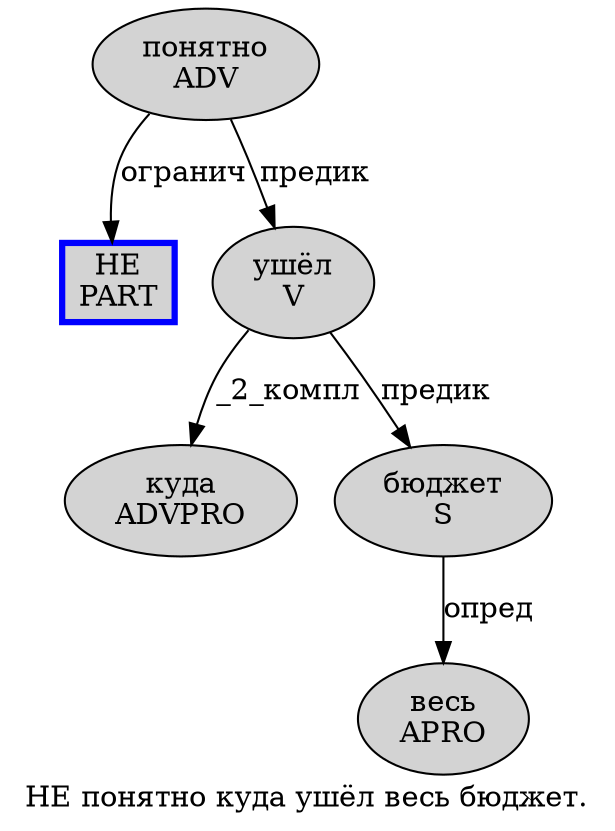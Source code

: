 digraph SENTENCE_3784 {
	graph [label="НЕ понятно куда ушёл весь бюджет."]
	node [style=filled]
		0 [label="НЕ
PART" color=blue fillcolor=lightgray penwidth=3 shape=box]
		1 [label="понятно
ADV" color="" fillcolor=lightgray penwidth=1 shape=ellipse]
		2 [label="куда
ADVPRO" color="" fillcolor=lightgray penwidth=1 shape=ellipse]
		3 [label="ушёл
V" color="" fillcolor=lightgray penwidth=1 shape=ellipse]
		4 [label="весь
APRO" color="" fillcolor=lightgray penwidth=1 shape=ellipse]
		5 [label="бюджет
S" color="" fillcolor=lightgray penwidth=1 shape=ellipse]
			1 -> 0 [label="огранич"]
			1 -> 3 [label="предик"]
			5 -> 4 [label="опред"]
			3 -> 2 [label="_2_компл"]
			3 -> 5 [label="предик"]
}